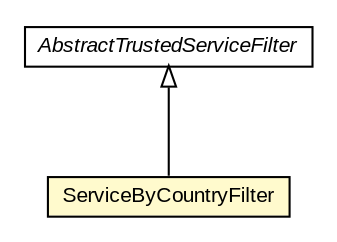 #!/usr/local/bin/dot
#
# Class diagram 
# Generated by UMLGraph version R5_6-24-gf6e263 (http://www.umlgraph.org/)
#

digraph G {
	edge [fontname="arial",fontsize=10,labelfontname="arial",labelfontsize=10];
	node [fontname="arial",fontsize=10,shape=plaintext];
	nodesep=0.25;
	ranksep=0.5;
	// eu.europa.esig.dss.validation.process.qualification.trust.filter.ServiceByCountryFilter
	c594297 [label=<<table title="eu.europa.esig.dss.validation.process.qualification.trust.filter.ServiceByCountryFilter" border="0" cellborder="1" cellspacing="0" cellpadding="2" port="p" bgcolor="lemonChiffon" href="./ServiceByCountryFilter.html">
		<tr><td><table border="0" cellspacing="0" cellpadding="1">
<tr><td align="center" balign="center"> ServiceByCountryFilter </td></tr>
		</table></td></tr>
		</table>>, URL="./ServiceByCountryFilter.html", fontname="arial", fontcolor="black", fontsize=10.0];
	// eu.europa.esig.dss.validation.process.qualification.trust.filter.AbstractTrustedServiceFilter
	c594302 [label=<<table title="eu.europa.esig.dss.validation.process.qualification.trust.filter.AbstractTrustedServiceFilter" border="0" cellborder="1" cellspacing="0" cellpadding="2" port="p" href="./AbstractTrustedServiceFilter.html">
		<tr><td><table border="0" cellspacing="0" cellpadding="1">
<tr><td align="center" balign="center"><font face="arial italic"> AbstractTrustedServiceFilter </font></td></tr>
		</table></td></tr>
		</table>>, URL="./AbstractTrustedServiceFilter.html", fontname="arial", fontcolor="black", fontsize=10.0];
	//eu.europa.esig.dss.validation.process.qualification.trust.filter.ServiceByCountryFilter extends eu.europa.esig.dss.validation.process.qualification.trust.filter.AbstractTrustedServiceFilter
	c594302:p -> c594297:p [dir=back,arrowtail=empty];
}

